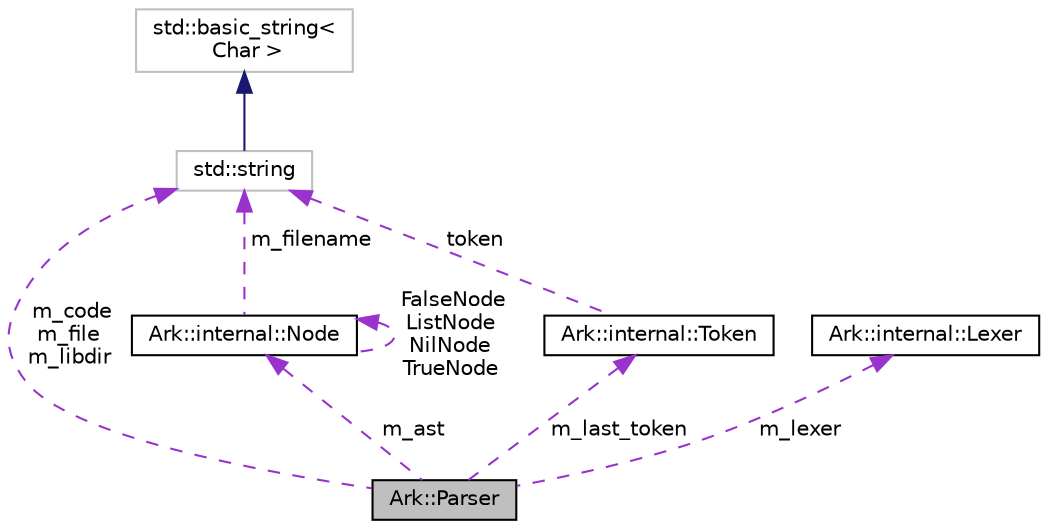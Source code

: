 digraph "Ark::Parser"
{
 // INTERACTIVE_SVG=YES
 // LATEX_PDF_SIZE
  edge [fontname="Helvetica",fontsize="10",labelfontname="Helvetica",labelfontsize="10"];
  node [fontname="Helvetica",fontsize="10",shape=record];
  Node1 [label="Ark::Parser",height=0.2,width=0.4,color="black", fillcolor="grey75", style="filled", fontcolor="black",tooltip="The parser is responsible of constructing the Abstract Syntax Tree from a token list."];
  Node2 -> Node1 [dir="back",color="darkorchid3",fontsize="10",style="dashed",label=" m_code\nm_file\nm_libdir" ,fontname="Helvetica"];
  Node2 [label="std::string",height=0.2,width=0.4,color="grey75", fillcolor="white", style="filled",tooltip=" "];
  Node3 -> Node2 [dir="back",color="midnightblue",fontsize="10",style="solid",fontname="Helvetica"];
  Node3 [label="std::basic_string\<\l Char \>",height=0.2,width=0.4,color="grey75", fillcolor="white", style="filled",tooltip=" "];
  Node4 -> Node1 [dir="back",color="darkorchid3",fontsize="10",style="dashed",label=" m_lexer" ,fontname="Helvetica"];
  Node4 [label="Ark::internal::Lexer",height=0.2,width=0.4,color="black", fillcolor="white", style="filled",URL="$dd/dc4/classArk_1_1internal_1_1Lexer.html",tooltip="The lexer, in charge of creating a list of tokens."];
  Node5 -> Node1 [dir="back",color="darkorchid3",fontsize="10",style="dashed",label=" m_ast" ,fontname="Helvetica"];
  Node5 [label="Ark::internal::Node",height=0.2,width=0.4,color="black", fillcolor="white", style="filled",URL="$dc/d9e/classArk_1_1internal_1_1Node.html",tooltip="A node of an Abstract Syntax Tree for ArkScript."];
  Node5 -> Node5 [dir="back",color="darkorchid3",fontsize="10",style="dashed",label=" FalseNode\nListNode\nNilNode\nTrueNode" ,fontname="Helvetica"];
  Node2 -> Node5 [dir="back",color="darkorchid3",fontsize="10",style="dashed",label=" m_filename" ,fontname="Helvetica"];
  Node6 -> Node1 [dir="back",color="darkorchid3",fontsize="10",style="dashed",label=" m_last_token" ,fontname="Helvetica"];
  Node6 [label="Ark::internal::Token",height=0.2,width=0.4,color="black", fillcolor="white", style="filled",URL="$d0/d98/structArk_1_1internal_1_1Token.html",tooltip=" "];
  Node2 -> Node6 [dir="back",color="darkorchid3",fontsize="10",style="dashed",label=" token" ,fontname="Helvetica"];
}
